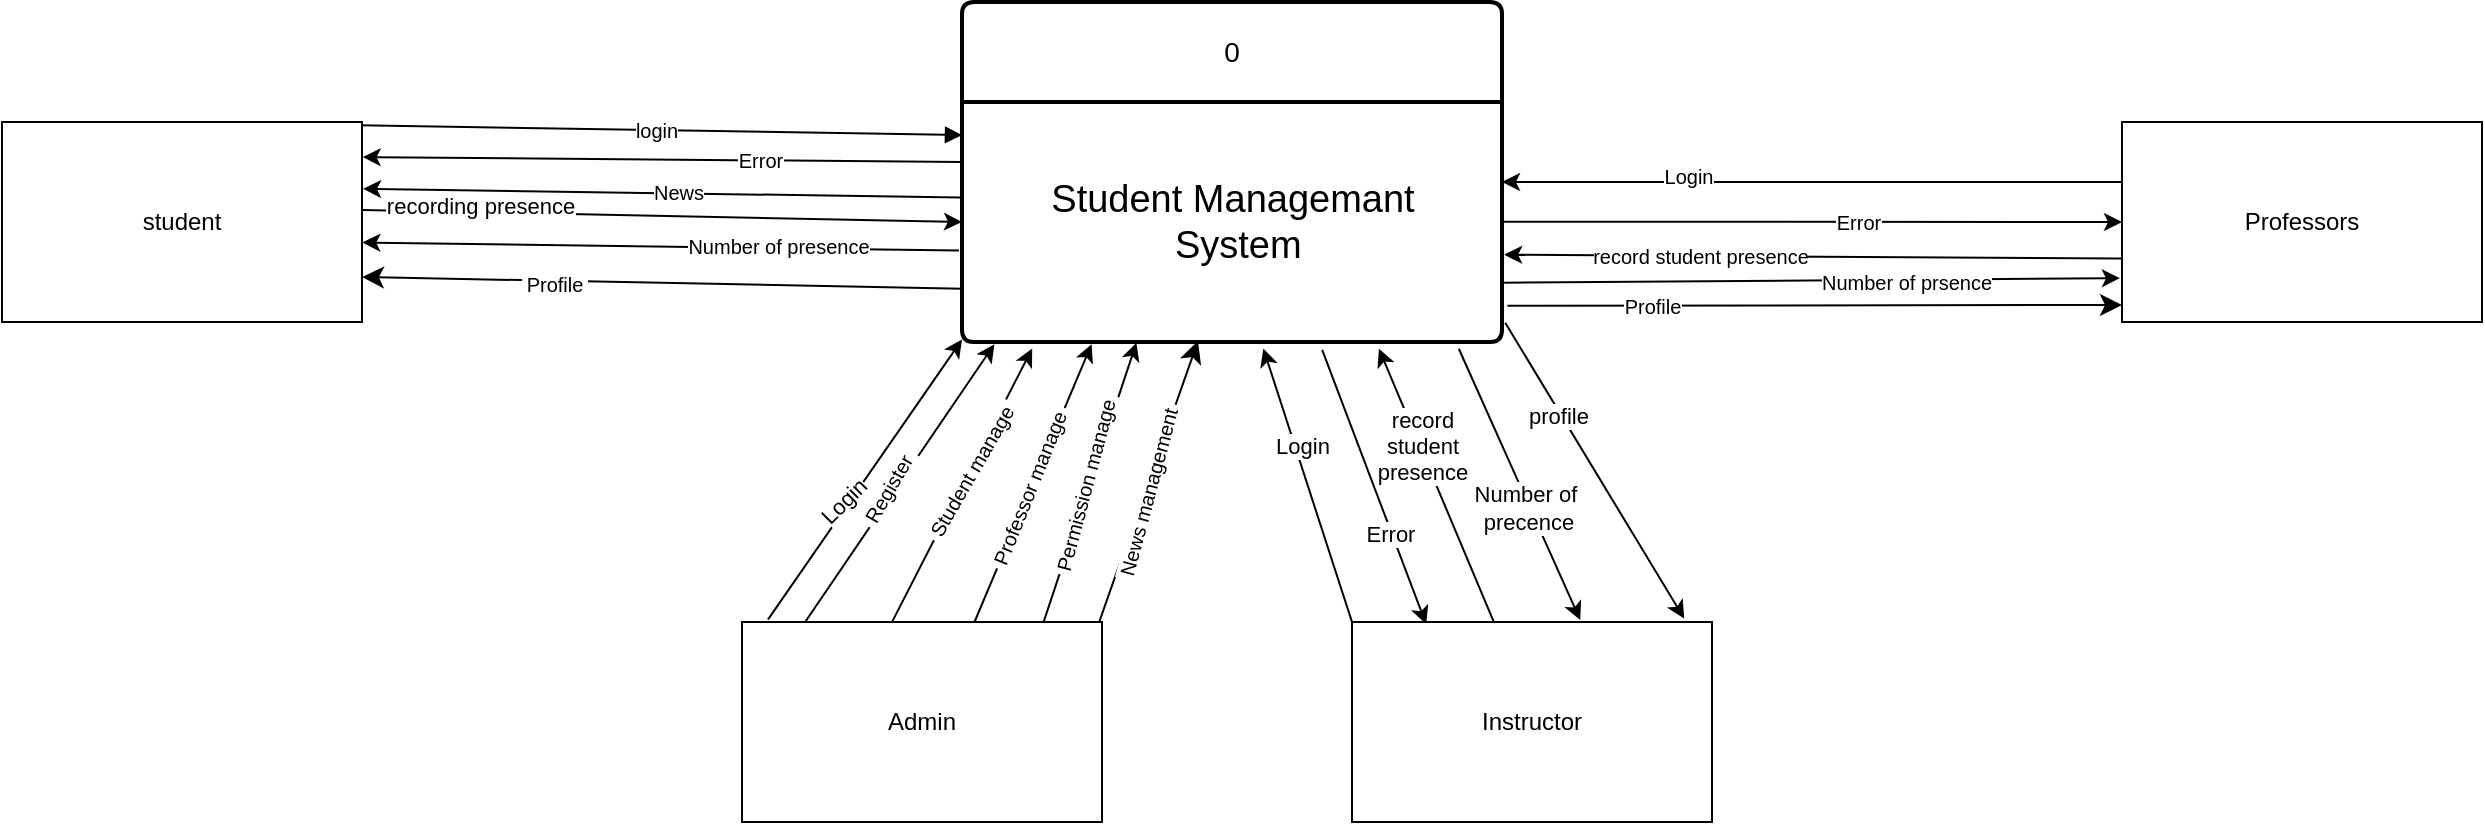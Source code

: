 <mxfile version="23.1.1" type="device">
  <diagram name="Page-1" id="zjT8Od2YyhG-ece8C0a1">
    <mxGraphModel dx="1739" dy="469" grid="1" gridSize="10" guides="1" tooltips="1" connect="1" arrows="1" fold="1" page="1" pageScale="1" pageWidth="850" pageHeight="1100" math="0" shadow="0">
      <root>
        <mxCell id="0" />
        <mxCell id="1" parent="0" />
        <mxCell id="Cj-3K72xjGk8HM-gA-CA-1" value="0" style="swimlane;childLayout=stackLayout;horizontal=1;startSize=50;horizontalStack=0;rounded=1;fontSize=14;fontStyle=0;strokeWidth=2;resizeParent=0;resizeLast=1;shadow=0;dashed=0;align=center;arcSize=4;whiteSpace=wrap;html=1;" parent="1" vertex="1">
          <mxGeometry x="330" y="180" width="270" height="170" as="geometry" />
        </mxCell>
        <mxCell id="FIcF-G6ubOX1s6xsN_rO-11" value="&lt;font style=&quot;font-size: 19px;&quot;&gt;Student Managemant&lt;br style=&quot;border-color: var(--border-color); text-align: left;&quot;&gt;&lt;span style=&quot;text-align: left;&quot;&gt;&amp;nbsp;System&lt;/span&gt;&lt;/font&gt;" style="text;html=1;align=center;verticalAlign=middle;resizable=0;points=[];autosize=1;strokeColor=none;fillColor=none;" parent="Cj-3K72xjGk8HM-gA-CA-1" vertex="1">
          <mxGeometry y="50" width="270" height="120" as="geometry" />
        </mxCell>
        <mxCell id="Cj-3K72xjGk8HM-gA-CA-11" value="" style="html=1;verticalAlign=bottom;endArrow=block;curved=0;rounded=0;entryX=0;entryY=0.138;entryDx=0;entryDy=0;exitX=0.993;exitY=0.06;exitDx=0;exitDy=0;exitPerimeter=0;entryPerimeter=0;" parent="1" edge="1">
          <mxGeometry width="80" relative="1" as="geometry">
            <mxPoint x="28.81" y="241.6" as="sourcePoint" />
            <mxPoint x="330" y="246.56" as="targetPoint" />
          </mxGeometry>
        </mxCell>
        <mxCell id="Cj-3K72xjGk8HM-gA-CA-12" value="login" style="edgeLabel;html=1;align=center;verticalAlign=middle;resizable=0;points=[];fontSize=10;" parent="Cj-3K72xjGk8HM-gA-CA-11" vertex="1" connectable="0">
          <mxGeometry x="-0.018" y="-1" relative="1" as="geometry">
            <mxPoint y="-1" as="offset" />
          </mxGeometry>
        </mxCell>
        <mxCell id="Cj-3K72xjGk8HM-gA-CA-18" value="" style="endArrow=classic;html=1;rounded=0;exitX=0;exitY=0.25;exitDx=0;exitDy=0;entryX=1.002;entryY=0.205;entryDx=0;entryDy=0;entryPerimeter=0;" parent="1" edge="1">
          <mxGeometry width="50" height="50" relative="1" as="geometry">
            <mxPoint x="330" y="260" as="sourcePoint" />
            <mxPoint x="30.34" y="257.55" as="targetPoint" />
          </mxGeometry>
        </mxCell>
        <mxCell id="Cj-3K72xjGk8HM-gA-CA-19" value="Error" style="edgeLabel;html=1;align=center;verticalAlign=middle;resizable=0;points=[];fontSize=10;" parent="Cj-3K72xjGk8HM-gA-CA-18" vertex="1" connectable="0">
          <mxGeometry x="-0.021" y="2" relative="1" as="geometry">
            <mxPoint x="45" y="-2" as="offset" />
          </mxGeometry>
        </mxCell>
        <mxCell id="Cj-3K72xjGk8HM-gA-CA-20" value="" style="endArrow=classic;html=1;rounded=0;exitX=-0.004;exitY=0.398;exitDx=0;exitDy=0;exitPerimeter=0;entryX=1.003;entryY=0.349;entryDx=0;entryDy=0;entryPerimeter=0;" parent="1" edge="1">
          <mxGeometry width="50" height="50" relative="1" as="geometry">
            <mxPoint x="329" y="277.76" as="sourcePoint" />
            <mxPoint x="30.51" y="273.39" as="targetPoint" />
          </mxGeometry>
        </mxCell>
        <mxCell id="Cj-3K72xjGk8HM-gA-CA-21" value="News" style="edgeLabel;html=1;align=center;verticalAlign=middle;resizable=0;points=[];fontSize=10;" parent="Cj-3K72xjGk8HM-gA-CA-20" vertex="1" connectable="0">
          <mxGeometry x="-0.055" y="-4" relative="1" as="geometry">
            <mxPoint y="3" as="offset" />
          </mxGeometry>
        </mxCell>
        <mxCell id="Cj-3K72xjGk8HM-gA-CA-22" value="" style="endArrow=classic;html=1;rounded=0;exitX=1.001;exitY=0.445;exitDx=0;exitDy=0;entryX=1.001;entryY=0.445;entryDx=0;entryDy=0;entryPerimeter=0;exitPerimeter=0;" parent="1" edge="1">
          <mxGeometry width="50" height="50" relative="1" as="geometry">
            <mxPoint x="30.17" y="283.95" as="sourcePoint" />
            <mxPoint x="330" y="290" as="targetPoint" />
          </mxGeometry>
        </mxCell>
        <mxCell id="IiB_Z6Eg-lQbgLDoWPz4-2" value="recording presence" style="edgeLabel;html=1;align=center;verticalAlign=middle;resizable=0;points=[];" parent="Cj-3K72xjGk8HM-gA-CA-22" vertex="1" connectable="0">
          <mxGeometry x="-0.607" y="3" relative="1" as="geometry">
            <mxPoint as="offset" />
          </mxGeometry>
        </mxCell>
        <mxCell id="Cj-3K72xjGk8HM-gA-CA-24" value="" style="endArrow=classic;html=1;rounded=0;exitX=-0.006;exitY=0.619;exitDx=0;exitDy=0;entryX=1.001;entryY=0.593;entryDx=0;entryDy=0;entryPerimeter=0;exitPerimeter=0;" parent="1" edge="1">
          <mxGeometry width="50" height="50" relative="1" as="geometry">
            <mxPoint x="328.5" y="304.28" as="sourcePoint" />
            <mxPoint x="30.17" y="300.23" as="targetPoint" />
          </mxGeometry>
        </mxCell>
        <mxCell id="Cj-3K72xjGk8HM-gA-CA-25" value="Number of presence" style="edgeLabel;html=1;align=center;verticalAlign=middle;resizable=0;points=[];fontSize=10;" parent="Cj-3K72xjGk8HM-gA-CA-24" vertex="1" connectable="0">
          <mxGeometry x="-0.389" y="3" relative="1" as="geometry">
            <mxPoint y="-4" as="offset" />
          </mxGeometry>
        </mxCell>
        <mxCell id="Cj-3K72xjGk8HM-gA-CA-29" value="" style="endArrow=classic;html=1;rounded=0;endSize=8;startSize=8;exitX=0.001;exitY=0.778;exitDx=0;exitDy=0;exitPerimeter=0;entryX=1;entryY=0.75;entryDx=0;entryDy=0;" parent="1" edge="1">
          <mxGeometry width="50" height="50" relative="1" as="geometry">
            <mxPoint x="330.25" y="323.36" as="sourcePoint" />
            <mxPoint x="30" y="317.5" as="targetPoint" />
          </mxGeometry>
        </mxCell>
        <mxCell id="Cj-3K72xjGk8HM-gA-CA-30" value="&amp;nbsp;Profile&amp;nbsp;" style="edgeLabel;html=1;align=center;verticalAlign=middle;resizable=0;points=[];fontSize=10;" parent="Cj-3K72xjGk8HM-gA-CA-29" vertex="1" connectable="0">
          <mxGeometry x="0.362" y="-3" relative="1" as="geometry">
            <mxPoint y="4" as="offset" />
          </mxGeometry>
        </mxCell>
        <mxCell id="Cj-3K72xjGk8HM-gA-CA-42" value="" style="endArrow=classic;html=1;rounded=0;entryX=0;entryY=0.5;entryDx=0;entryDy=0;exitX=1;exitY=0.499;exitDx=0;exitDy=0;exitPerimeter=0;" parent="1" source="FIcF-G6ubOX1s6xsN_rO-11" edge="1">
          <mxGeometry width="50" height="50" relative="1" as="geometry">
            <mxPoint x="580.5" y="299.96" as="sourcePoint" />
            <mxPoint x="910" y="290" as="targetPoint" />
          </mxGeometry>
        </mxCell>
        <mxCell id="Cj-3K72xjGk8HM-gA-CA-43" value="Error" style="edgeLabel;html=1;align=center;verticalAlign=middle;resizable=0;points=[];fontSize=10;" parent="Cj-3K72xjGk8HM-gA-CA-42" vertex="1" connectable="0">
          <mxGeometry x="0.149" relative="1" as="geometry">
            <mxPoint as="offset" />
          </mxGeometry>
        </mxCell>
        <mxCell id="Cj-3K72xjGk8HM-gA-CA-44" value="" style="endArrow=classic;html=1;rounded=0;entryX=0.997;entryY=0.19;entryDx=0;entryDy=0;exitX=0;exitY=0.128;exitDx=0;exitDy=0;exitPerimeter=0;entryPerimeter=0;" parent="1" edge="1">
          <mxGeometry width="50" height="50" relative="1" as="geometry">
            <mxPoint x="910.81" y="270.0" as="sourcePoint" />
            <mxPoint x="600" y="270.0" as="targetPoint" />
          </mxGeometry>
        </mxCell>
        <mxCell id="Cj-3K72xjGk8HM-gA-CA-45" value="Login" style="edgeLabel;html=1;align=center;verticalAlign=middle;resizable=0;points=[];fontSize=10;" parent="Cj-3K72xjGk8HM-gA-CA-44" vertex="1" connectable="0">
          <mxGeometry x="0.407" y="-3" relative="1" as="geometry">
            <mxPoint as="offset" />
          </mxGeometry>
        </mxCell>
        <mxCell id="Cj-3K72xjGk8HM-gA-CA-48" value="" style="endArrow=classic;html=1;rounded=0;entryX=1.004;entryY=0.636;entryDx=0;entryDy=0;exitX=-0.002;exitY=0.683;exitDx=0;exitDy=0;exitPerimeter=0;entryPerimeter=0;" parent="1" target="FIcF-G6ubOX1s6xsN_rO-11" edge="1">
          <mxGeometry width="50" height="50" relative="1" as="geometry">
            <mxPoint x="909.66" y="308.3" as="sourcePoint" />
            <mxPoint x="580" y="314.48" as="targetPoint" />
          </mxGeometry>
        </mxCell>
        <mxCell id="Cj-3K72xjGk8HM-gA-CA-52" value="record student presence" style="edgeLabel;html=1;align=center;verticalAlign=middle;resizable=0;points=[];fontSize=10;" parent="Cj-3K72xjGk8HM-gA-CA-48" vertex="1" connectable="0">
          <mxGeometry x="0.554" relative="1" as="geometry">
            <mxPoint x="29" as="offset" />
          </mxGeometry>
        </mxCell>
        <mxCell id="Cj-3K72xjGk8HM-gA-CA-53" value="" style="endArrow=classic;html=1;rounded=0;exitX=1.004;exitY=0.753;exitDx=0;exitDy=0;entryX=-0.006;entryY=0.781;entryDx=0;entryDy=0;entryPerimeter=0;exitPerimeter=0;" parent="1" source="FIcF-G6ubOX1s6xsN_rO-11" edge="1">
          <mxGeometry width="50" height="50" relative="1" as="geometry">
            <mxPoint x="580.25" y="324.92" as="sourcePoint" />
            <mxPoint x="908.98" y="318.1" as="targetPoint" />
          </mxGeometry>
        </mxCell>
        <mxCell id="Cj-3K72xjGk8HM-gA-CA-54" value="Number of prsence" style="edgeLabel;html=1;align=center;verticalAlign=middle;resizable=0;points=[];fontSize=10;" parent="Cj-3K72xjGk8HM-gA-CA-53" vertex="1" connectable="0">
          <mxGeometry x="-0.036" relative="1" as="geometry">
            <mxPoint x="52" as="offset" />
          </mxGeometry>
        </mxCell>
        <mxCell id="Cj-3K72xjGk8HM-gA-CA-56" value="" style="endArrow=classic;html=1;rounded=0;endSize=8;startSize=8;exitX=1.01;exitY=0.849;exitDx=0;exitDy=0;exitPerimeter=0;entryX=0;entryY=0.915;entryDx=0;entryDy=0;entryPerimeter=0;" parent="1" source="FIcF-G6ubOX1s6xsN_rO-11" edge="1">
          <mxGeometry width="50" height="50" relative="1" as="geometry">
            <mxPoint x="579.75" y="338.96" as="sourcePoint" />
            <mxPoint x="910" y="331.5" as="targetPoint" />
          </mxGeometry>
        </mxCell>
        <mxCell id="Cj-3K72xjGk8HM-gA-CA-57" value="Profile" style="edgeLabel;html=1;align=center;verticalAlign=middle;resizable=0;points=[];fontSize=10;" parent="Cj-3K72xjGk8HM-gA-CA-56" vertex="1" connectable="0">
          <mxGeometry x="0.537" relative="1" as="geometry">
            <mxPoint x="-164" as="offset" />
          </mxGeometry>
        </mxCell>
        <mxCell id="Cj-3K72xjGk8HM-gA-CA-58" value="" style="endArrow=classic;html=1;rounded=0;entryX=0.06;entryY=1.009;entryDx=0;entryDy=0;entryPerimeter=0;exitX=0.061;exitY=-0.004;exitDx=0;exitDy=0;exitPerimeter=0;" parent="1" target="FIcF-G6ubOX1s6xsN_rO-11" edge="1">
          <mxGeometry width="50" height="50" relative="1" as="geometry">
            <mxPoint x="251.742" y="489.72" as="sourcePoint" />
            <mxPoint x="348.5" y="350.84" as="targetPoint" />
          </mxGeometry>
        </mxCell>
        <mxCell id="Cj-3K72xjGk8HM-gA-CA-59" value="&amp;nbsp;Register&amp;nbsp;" style="edgeLabel;html=1;align=center;verticalAlign=middle;resizable=0;points=[];fontSize=10;rotation=-60;" parent="Cj-3K72xjGk8HM-gA-CA-58" vertex="1" connectable="0">
          <mxGeometry x="-0.253" y="1" relative="1" as="geometry">
            <mxPoint x="7" y="-14" as="offset" />
          </mxGeometry>
        </mxCell>
        <mxCell id="Cj-3K72xjGk8HM-gA-CA-60" value="" style="endArrow=classic;html=1;rounded=0;exitX=0.283;exitY=0.015;exitDx=0;exitDy=0;exitPerimeter=0;entryX=0.13;entryY=1.027;entryDx=0;entryDy=0;entryPerimeter=0;" parent="1" target="FIcF-G6ubOX1s6xsN_rO-11" edge="1">
          <mxGeometry width="50" height="50" relative="1" as="geometry">
            <mxPoint x="294.477" y="491.05" as="sourcePoint" />
            <mxPoint x="392.5" y="350" as="targetPoint" />
          </mxGeometry>
        </mxCell>
        <mxCell id="Cj-3K72xjGk8HM-gA-CA-61" value="&amp;nbsp;Student manage&amp;nbsp;" style="edgeLabel;html=1;align=center;verticalAlign=middle;resizable=0;points=[];fontSize=10;rotation=-60;" parent="Cj-3K72xjGk8HM-gA-CA-60" vertex="1" connectable="0">
          <mxGeometry x="0.596" y="-1" relative="1" as="geometry">
            <mxPoint x="-18" y="33" as="offset" />
          </mxGeometry>
        </mxCell>
        <mxCell id="Cj-3K72xjGk8HM-gA-CA-62" value="" style="endArrow=classic;html=1;rounded=0;exitX=0.5;exitY=0;exitDx=0;exitDy=0;entryX=0.24;entryY=1.009;entryDx=0;entryDy=0;entryPerimeter=0;" parent="1" target="FIcF-G6ubOX1s6xsN_rO-11" edge="1">
          <mxGeometry width="50" height="50" relative="1" as="geometry">
            <mxPoint x="336.25" y="490" as="sourcePoint" />
            <mxPoint x="439.75" y="351.08" as="targetPoint" />
          </mxGeometry>
        </mxCell>
        <mxCell id="Cj-3K72xjGk8HM-gA-CA-63" value="&amp;nbsp;Professor manage&amp;nbsp;" style="edgeLabel;html=1;align=center;verticalAlign=middle;resizable=0;points=[];fontSize=10;rotation=292;" parent="Cj-3K72xjGk8HM-gA-CA-62" vertex="1" connectable="0">
          <mxGeometry x="-0.266" y="-2" relative="1" as="geometry">
            <mxPoint x="4" y="-16" as="offset" />
          </mxGeometry>
        </mxCell>
        <mxCell id="Cj-3K72xjGk8HM-gA-CA-64" value="" style="endArrow=classic;html=1;rounded=0;entryX=0.323;entryY=1.003;entryDx=0;entryDy=0;entryPerimeter=0;exitX=0.679;exitY=0.004;exitDx=0;exitDy=0;exitPerimeter=0;" parent="1" target="FIcF-G6ubOX1s6xsN_rO-11" edge="1">
          <mxGeometry width="50" height="50" relative="1" as="geometry">
            <mxPoint x="370.707" y="490.28" as="sourcePoint" />
            <mxPoint x="488.25" y="351.2" as="targetPoint" />
          </mxGeometry>
        </mxCell>
        <mxCell id="Cj-3K72xjGk8HM-gA-CA-65" value="&amp;nbsp;Permission manage&amp;nbsp;" style="edgeLabel;html=1;align=center;verticalAlign=middle;resizable=0;points=[];fontSize=10;rotation=-75;" parent="Cj-3K72xjGk8HM-gA-CA-64" vertex="1" connectable="0">
          <mxGeometry x="-0.608" relative="1" as="geometry">
            <mxPoint x="11" y="-41" as="offset" />
          </mxGeometry>
        </mxCell>
        <mxCell id="Cj-3K72xjGk8HM-gA-CA-67" value="" style="endArrow=classic;html=1;rounded=0;endSize=8;startSize=8;exitX=0.822;exitY=0.015;exitDx=0;exitDy=0;entryX=0.437;entryY=0.996;entryDx=0;entryDy=0;entryPerimeter=0;exitPerimeter=0;" parent="1" target="FIcF-G6ubOX1s6xsN_rO-11" edge="1">
          <mxGeometry width="50" height="50" relative="1" as="geometry">
            <mxPoint x="398.235" y="491.05" as="sourcePoint" />
            <mxPoint x="420" y="370" as="targetPoint" />
          </mxGeometry>
        </mxCell>
        <mxCell id="Cj-3K72xjGk8HM-gA-CA-68" value="&amp;nbsp;News management&amp;nbsp;" style="edgeLabel;html=1;align=center;verticalAlign=middle;resizable=0;points=[];fontSize=10;rotation=-75;" parent="Cj-3K72xjGk8HM-gA-CA-67" vertex="1" connectable="0">
          <mxGeometry x="0.486" relative="1" as="geometry">
            <mxPoint x="-13" y="40" as="offset" />
          </mxGeometry>
        </mxCell>
        <mxCell id="IiB_Z6Eg-lQbgLDoWPz4-12" value="" style="endArrow=classic;html=1;rounded=0;entryX=0.558;entryY=1.027;entryDx=0;entryDy=0;entryPerimeter=0;exitX=0;exitY=0;exitDx=0;exitDy=0;" parent="1" target="FIcF-G6ubOX1s6xsN_rO-11" edge="1" source="I5TRQtB43P004ybhoHq3-4">
          <mxGeometry width="50" height="50" relative="1" as="geometry">
            <mxPoint x="530" y="500" as="sourcePoint" />
            <mxPoint x="580" y="450" as="targetPoint" />
          </mxGeometry>
        </mxCell>
        <mxCell id="IiB_Z6Eg-lQbgLDoWPz4-13" value="Login" style="edgeLabel;html=1;align=center;verticalAlign=middle;resizable=0;points=[];" parent="IiB_Z6Eg-lQbgLDoWPz4-12" vertex="1" connectable="0">
          <mxGeometry x="0.274" y="-3" relative="1" as="geometry">
            <mxPoint as="offset" />
          </mxGeometry>
        </mxCell>
        <mxCell id="IiB_Z6Eg-lQbgLDoWPz4-14" value="" style="endArrow=classic;html=1;rounded=0;exitX=0.667;exitY=1.033;exitDx=0;exitDy=0;exitPerimeter=0;entryX=0.206;entryY=0.011;entryDx=0;entryDy=0;entryPerimeter=0;" parent="1" source="FIcF-G6ubOX1s6xsN_rO-11" edge="1" target="I5TRQtB43P004ybhoHq3-4">
          <mxGeometry width="50" height="50" relative="1" as="geometry">
            <mxPoint x="560" y="470" as="sourcePoint" />
            <mxPoint x="561.62" y="497.2" as="targetPoint" />
          </mxGeometry>
        </mxCell>
        <mxCell id="IiB_Z6Eg-lQbgLDoWPz4-15" value="Error" style="edgeLabel;html=1;align=center;verticalAlign=middle;resizable=0;points=[];" parent="IiB_Z6Eg-lQbgLDoWPz4-14" vertex="1" connectable="0">
          <mxGeometry x="0.329" y="-1" relative="1" as="geometry">
            <mxPoint as="offset" />
          </mxGeometry>
        </mxCell>
        <mxCell id="IiB_Z6Eg-lQbgLDoWPz4-18" value="" style="endArrow=classic;html=1;rounded=0;entryX=0.772;entryY=1.028;entryDx=0;entryDy=0;entryPerimeter=0;exitX=0.395;exitY=0.004;exitDx=0;exitDy=0;exitPerimeter=0;" parent="1" target="FIcF-G6ubOX1s6xsN_rO-11" edge="1" source="I5TRQtB43P004ybhoHq3-4">
          <mxGeometry width="50" height="50" relative="1" as="geometry">
            <mxPoint x="600" y="500" as="sourcePoint" />
            <mxPoint x="650" y="450" as="targetPoint" />
          </mxGeometry>
        </mxCell>
        <mxCell id="IiB_Z6Eg-lQbgLDoWPz4-19" value="record &lt;br&gt;student&lt;br&gt;presence" style="edgeLabel;html=1;align=center;verticalAlign=middle;resizable=0;points=[];" parent="IiB_Z6Eg-lQbgLDoWPz4-18" vertex="1" connectable="0">
          <mxGeometry x="0.284" y="-1" relative="1" as="geometry">
            <mxPoint as="offset" />
          </mxGeometry>
        </mxCell>
        <mxCell id="IiB_Z6Eg-lQbgLDoWPz4-20" value="" style="endArrow=classic;html=1;rounded=0;exitX=0.92;exitY=1.028;exitDx=0;exitDy=0;exitPerimeter=0;entryX=0.634;entryY=-0.01;entryDx=0;entryDy=0;entryPerimeter=0;" parent="1" source="FIcF-G6ubOX1s6xsN_rO-11" edge="1" target="I5TRQtB43P004ybhoHq3-4">
          <mxGeometry width="50" height="50" relative="1" as="geometry">
            <mxPoint x="610" y="460" as="sourcePoint" />
            <mxPoint x="646.45" y="502" as="targetPoint" />
          </mxGeometry>
        </mxCell>
        <mxCell id="IiB_Z6Eg-lQbgLDoWPz4-21" value="Number of&amp;nbsp;&lt;br&gt;precence" style="edgeLabel;html=1;align=center;verticalAlign=middle;resizable=0;points=[];" parent="IiB_Z6Eg-lQbgLDoWPz4-20" vertex="1" connectable="0">
          <mxGeometry x="0.156" y="-1" relative="1" as="geometry">
            <mxPoint as="offset" />
          </mxGeometry>
        </mxCell>
        <mxCell id="IiB_Z6Eg-lQbgLDoWPz4-22" value="" style="endArrow=classic;html=1;rounded=0;exitX=1.006;exitY=0.92;exitDx=0;exitDy=0;exitPerimeter=0;entryX=0.923;entryY=-0.017;entryDx=0;entryDy=0;entryPerimeter=0;" parent="1" source="FIcF-G6ubOX1s6xsN_rO-11" edge="1" target="I5TRQtB43P004ybhoHq3-4">
          <mxGeometry width="50" height="50" relative="1" as="geometry">
            <mxPoint x="665" y="440" as="sourcePoint" />
            <mxPoint x="700" y="500" as="targetPoint" />
          </mxGeometry>
        </mxCell>
        <mxCell id="IiB_Z6Eg-lQbgLDoWPz4-23" value="profile" style="edgeLabel;html=1;align=center;verticalAlign=middle;resizable=0;points=[];" parent="IiB_Z6Eg-lQbgLDoWPz4-22" vertex="1" connectable="0">
          <mxGeometry x="-0.386" y="-2" relative="1" as="geometry">
            <mxPoint as="offset" />
          </mxGeometry>
        </mxCell>
        <mxCell id="I5TRQtB43P004ybhoHq3-1" value="student" style="rounded=0;whiteSpace=wrap;html=1;" parent="1" vertex="1">
          <mxGeometry x="-150" y="240" width="180" height="100" as="geometry" />
        </mxCell>
        <mxCell id="I5TRQtB43P004ybhoHq3-2" value="Professors" style="rounded=0;whiteSpace=wrap;html=1;" parent="1" vertex="1">
          <mxGeometry x="910" y="240" width="180" height="100" as="geometry" />
        </mxCell>
        <mxCell id="I5TRQtB43P004ybhoHq3-3" value="Admin" style="rounded=0;whiteSpace=wrap;html=1;" parent="1" vertex="1">
          <mxGeometry x="220" y="490" width="180" height="100" as="geometry" />
        </mxCell>
        <mxCell id="I5TRQtB43P004ybhoHq3-4" value="Instructor" style="rounded=0;whiteSpace=wrap;html=1;" parent="1" vertex="1">
          <mxGeometry x="525" y="490" width="180" height="100" as="geometry" />
        </mxCell>
        <mxCell id="QmmkphwgydaR7Y41X1K--1" value="" style="endArrow=classic;html=1;rounded=0;entryX=0;entryY=0.99;entryDx=0;entryDy=0;entryPerimeter=0;exitX=0.072;exitY=-0.012;exitDx=0;exitDy=0;exitPerimeter=0;" edge="1" parent="1" source="I5TRQtB43P004ybhoHq3-3" target="FIcF-G6ubOX1s6xsN_rO-11">
          <mxGeometry width="50" height="50" relative="1" as="geometry">
            <mxPoint x="535" y="500" as="sourcePoint" />
            <mxPoint x="491" y="363" as="targetPoint" />
          </mxGeometry>
        </mxCell>
        <mxCell id="QmmkphwgydaR7Y41X1K--2" value="Login" style="edgeLabel;html=1;align=center;verticalAlign=middle;resizable=0;points=[];rotation=-45;" vertex="1" connectable="0" parent="QmmkphwgydaR7Y41X1K--1">
          <mxGeometry x="0.274" y="-3" relative="1" as="geometry">
            <mxPoint x="-27" y="29" as="offset" />
          </mxGeometry>
        </mxCell>
      </root>
    </mxGraphModel>
  </diagram>
</mxfile>
